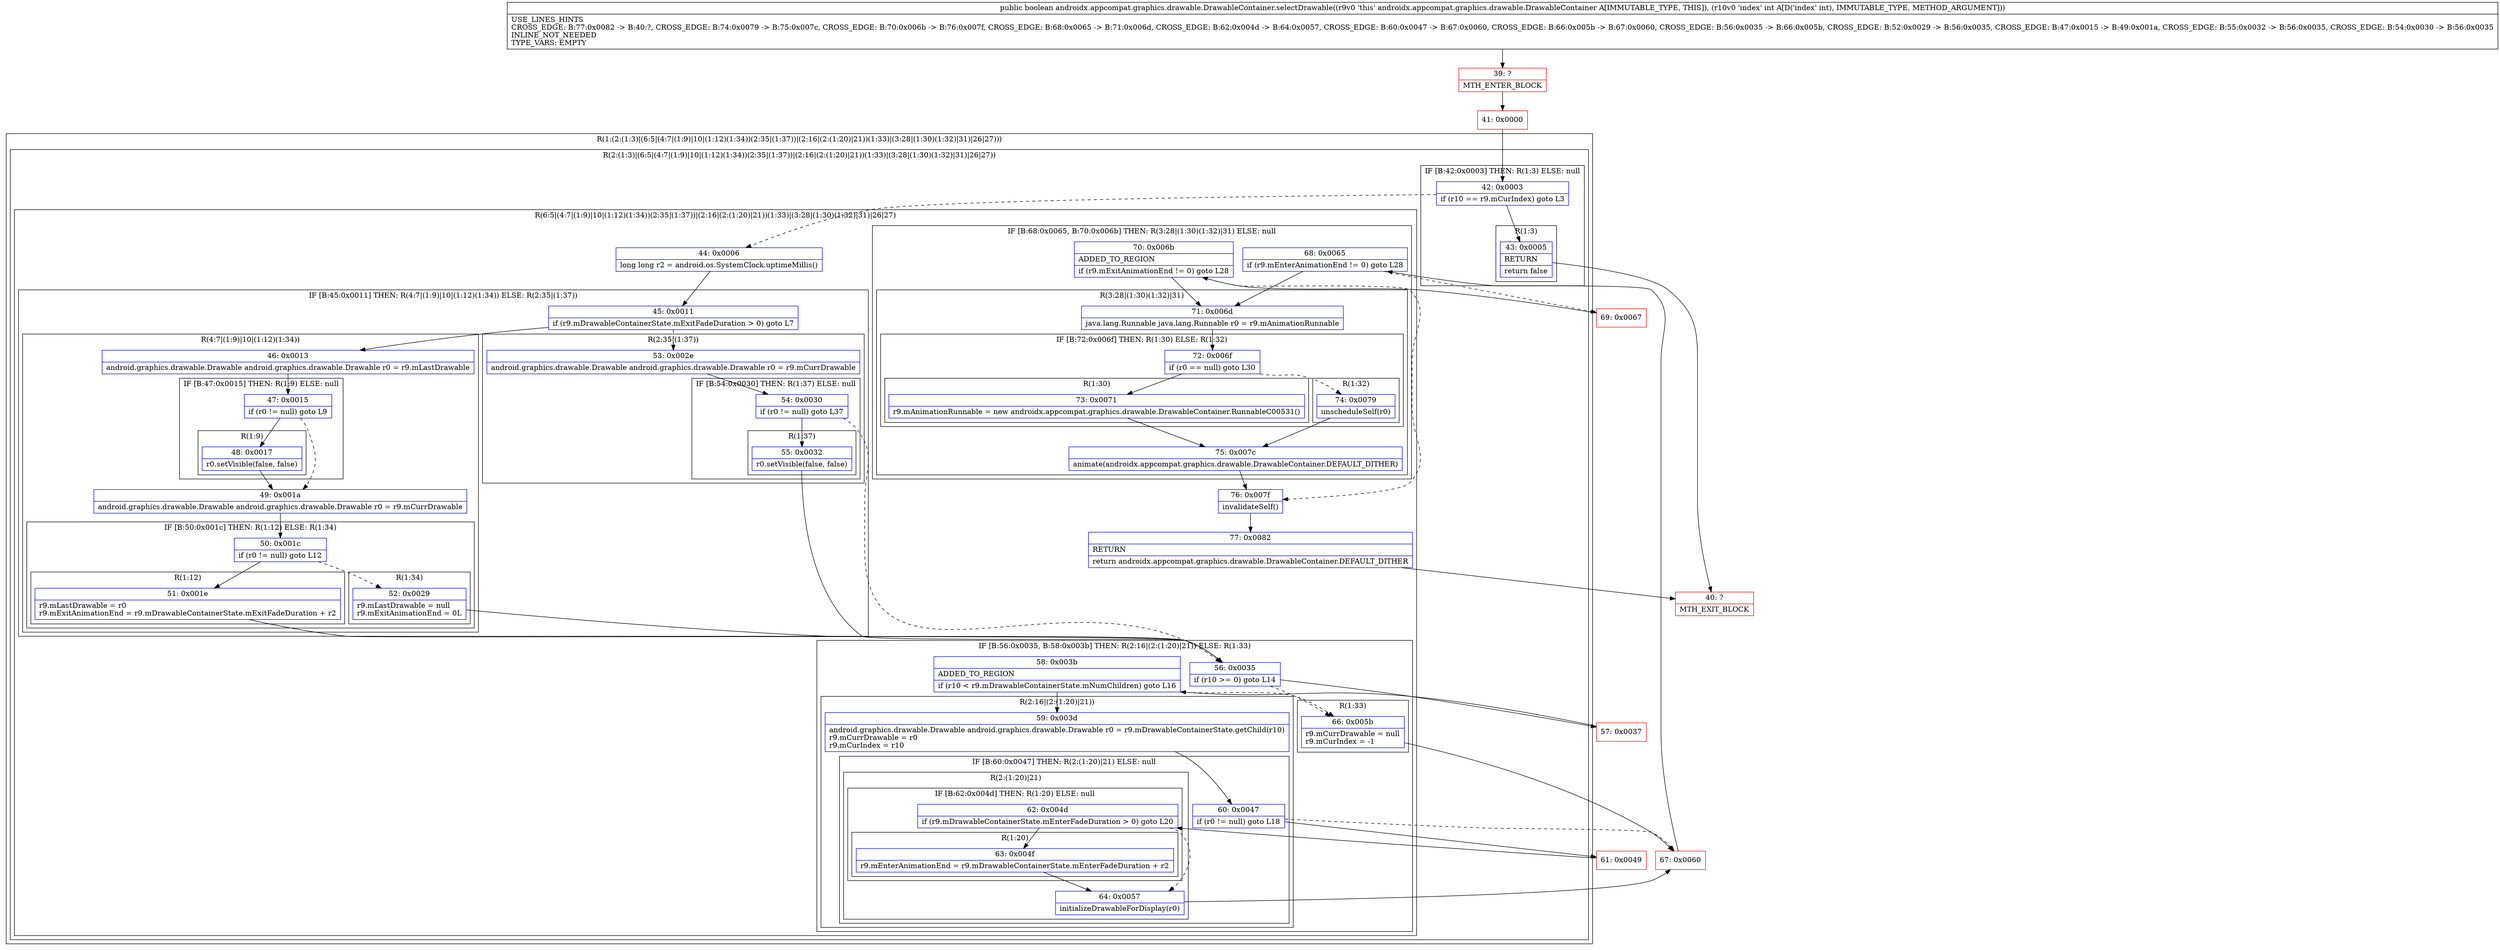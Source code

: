 digraph "CFG forandroidx.appcompat.graphics.drawable.DrawableContainer.selectDrawable(I)Z" {
subgraph cluster_Region_673935137 {
label = "R(1:(2:(1:3)|(6:5|(4:7|(1:9)|10|(1:12)(1:34))(2:35|(1:37))|(2:16|(2:(1:20)|21))(1:33)|(3:28|(1:30)(1:32)|31)|26|27)))";
node [shape=record,color=blue];
subgraph cluster_Region_205889904 {
label = "R(2:(1:3)|(6:5|(4:7|(1:9)|10|(1:12)(1:34))(2:35|(1:37))|(2:16|(2:(1:20)|21))(1:33)|(3:28|(1:30)(1:32)|31)|26|27))";
node [shape=record,color=blue];
subgraph cluster_IfRegion_1202118533 {
label = "IF [B:42:0x0003] THEN: R(1:3) ELSE: null";
node [shape=record,color=blue];
Node_42 [shape=record,label="{42\:\ 0x0003|if (r10 == r9.mCurIndex) goto L3\l}"];
subgraph cluster_Region_1393069004 {
label = "R(1:3)";
node [shape=record,color=blue];
Node_43 [shape=record,label="{43\:\ 0x0005|RETURN\l|return false\l}"];
}
}
subgraph cluster_Region_1700443380 {
label = "R(6:5|(4:7|(1:9)|10|(1:12)(1:34))(2:35|(1:37))|(2:16|(2:(1:20)|21))(1:33)|(3:28|(1:30)(1:32)|31)|26|27)";
node [shape=record,color=blue];
Node_44 [shape=record,label="{44\:\ 0x0006|long long r2 = android.os.SystemClock.uptimeMillis()\l}"];
subgraph cluster_IfRegion_547988715 {
label = "IF [B:45:0x0011] THEN: R(4:7|(1:9)|10|(1:12)(1:34)) ELSE: R(2:35|(1:37))";
node [shape=record,color=blue];
Node_45 [shape=record,label="{45\:\ 0x0011|if (r9.mDrawableContainerState.mExitFadeDuration \> 0) goto L7\l}"];
subgraph cluster_Region_1706876770 {
label = "R(4:7|(1:9)|10|(1:12)(1:34))";
node [shape=record,color=blue];
Node_46 [shape=record,label="{46\:\ 0x0013|android.graphics.drawable.Drawable android.graphics.drawable.Drawable r0 = r9.mLastDrawable\l}"];
subgraph cluster_IfRegion_1441317806 {
label = "IF [B:47:0x0015] THEN: R(1:9) ELSE: null";
node [shape=record,color=blue];
Node_47 [shape=record,label="{47\:\ 0x0015|if (r0 != null) goto L9\l}"];
subgraph cluster_Region_1425590782 {
label = "R(1:9)";
node [shape=record,color=blue];
Node_48 [shape=record,label="{48\:\ 0x0017|r0.setVisible(false, false)\l}"];
}
}
Node_49 [shape=record,label="{49\:\ 0x001a|android.graphics.drawable.Drawable android.graphics.drawable.Drawable r0 = r9.mCurrDrawable\l}"];
subgraph cluster_IfRegion_1267050789 {
label = "IF [B:50:0x001c] THEN: R(1:12) ELSE: R(1:34)";
node [shape=record,color=blue];
Node_50 [shape=record,label="{50\:\ 0x001c|if (r0 != null) goto L12\l}"];
subgraph cluster_Region_566462459 {
label = "R(1:12)";
node [shape=record,color=blue];
Node_51 [shape=record,label="{51\:\ 0x001e|r9.mLastDrawable = r0\lr9.mExitAnimationEnd = r9.mDrawableContainerState.mExitFadeDuration + r2\l}"];
}
subgraph cluster_Region_29806511 {
label = "R(1:34)";
node [shape=record,color=blue];
Node_52 [shape=record,label="{52\:\ 0x0029|r9.mLastDrawable = null\lr9.mExitAnimationEnd = 0L\l}"];
}
}
}
subgraph cluster_Region_292344330 {
label = "R(2:35|(1:37))";
node [shape=record,color=blue];
Node_53 [shape=record,label="{53\:\ 0x002e|android.graphics.drawable.Drawable android.graphics.drawable.Drawable r0 = r9.mCurrDrawable\l}"];
subgraph cluster_IfRegion_564210119 {
label = "IF [B:54:0x0030] THEN: R(1:37) ELSE: null";
node [shape=record,color=blue];
Node_54 [shape=record,label="{54\:\ 0x0030|if (r0 != null) goto L37\l}"];
subgraph cluster_Region_476094039 {
label = "R(1:37)";
node [shape=record,color=blue];
Node_55 [shape=record,label="{55\:\ 0x0032|r0.setVisible(false, false)\l}"];
}
}
}
}
subgraph cluster_IfRegion_1886216933 {
label = "IF [B:56:0x0035, B:58:0x003b] THEN: R(2:16|(2:(1:20)|21)) ELSE: R(1:33)";
node [shape=record,color=blue];
Node_56 [shape=record,label="{56\:\ 0x0035|if (r10 \>= 0) goto L14\l}"];
Node_58 [shape=record,label="{58\:\ 0x003b|ADDED_TO_REGION\l|if (r10 \< r9.mDrawableContainerState.mNumChildren) goto L16\l}"];
subgraph cluster_Region_880839823 {
label = "R(2:16|(2:(1:20)|21))";
node [shape=record,color=blue];
Node_59 [shape=record,label="{59\:\ 0x003d|android.graphics.drawable.Drawable android.graphics.drawable.Drawable r0 = r9.mDrawableContainerState.getChild(r10)\lr9.mCurrDrawable = r0\lr9.mCurIndex = r10\l}"];
subgraph cluster_IfRegion_1914593772 {
label = "IF [B:60:0x0047] THEN: R(2:(1:20)|21) ELSE: null";
node [shape=record,color=blue];
Node_60 [shape=record,label="{60\:\ 0x0047|if (r0 != null) goto L18\l}"];
subgraph cluster_Region_413202524 {
label = "R(2:(1:20)|21)";
node [shape=record,color=blue];
subgraph cluster_IfRegion_1739375055 {
label = "IF [B:62:0x004d] THEN: R(1:20) ELSE: null";
node [shape=record,color=blue];
Node_62 [shape=record,label="{62\:\ 0x004d|if (r9.mDrawableContainerState.mEnterFadeDuration \> 0) goto L20\l}"];
subgraph cluster_Region_2138179436 {
label = "R(1:20)";
node [shape=record,color=blue];
Node_63 [shape=record,label="{63\:\ 0x004f|r9.mEnterAnimationEnd = r9.mDrawableContainerState.mEnterFadeDuration + r2\l}"];
}
}
Node_64 [shape=record,label="{64\:\ 0x0057|initializeDrawableForDisplay(r0)\l}"];
}
}
}
subgraph cluster_Region_172998445 {
label = "R(1:33)";
node [shape=record,color=blue];
Node_66 [shape=record,label="{66\:\ 0x005b|r9.mCurrDrawable = null\lr9.mCurIndex = \-1\l}"];
}
}
subgraph cluster_IfRegion_1036235388 {
label = "IF [B:68:0x0065, B:70:0x006b] THEN: R(3:28|(1:30)(1:32)|31) ELSE: null";
node [shape=record,color=blue];
Node_68 [shape=record,label="{68\:\ 0x0065|if (r9.mEnterAnimationEnd != 0) goto L28\l}"];
Node_70 [shape=record,label="{70\:\ 0x006b|ADDED_TO_REGION\l|if (r9.mExitAnimationEnd != 0) goto L28\l}"];
subgraph cluster_Region_1942397904 {
label = "R(3:28|(1:30)(1:32)|31)";
node [shape=record,color=blue];
Node_71 [shape=record,label="{71\:\ 0x006d|java.lang.Runnable java.lang.Runnable r0 = r9.mAnimationRunnable\l}"];
subgraph cluster_IfRegion_80597792 {
label = "IF [B:72:0x006f] THEN: R(1:30) ELSE: R(1:32)";
node [shape=record,color=blue];
Node_72 [shape=record,label="{72\:\ 0x006f|if (r0 == null) goto L30\l}"];
subgraph cluster_Region_639796587 {
label = "R(1:30)";
node [shape=record,color=blue];
Node_73 [shape=record,label="{73\:\ 0x0071|r9.mAnimationRunnable = new androidx.appcompat.graphics.drawable.DrawableContainer.RunnableC00531()\l}"];
}
subgraph cluster_Region_747257199 {
label = "R(1:32)";
node [shape=record,color=blue];
Node_74 [shape=record,label="{74\:\ 0x0079|unscheduleSelf(r0)\l}"];
}
}
Node_75 [shape=record,label="{75\:\ 0x007c|animate(androidx.appcompat.graphics.drawable.DrawableContainer.DEFAULT_DITHER)\l}"];
}
}
Node_76 [shape=record,label="{76\:\ 0x007f|invalidateSelf()\l}"];
Node_77 [shape=record,label="{77\:\ 0x0082|RETURN\l|return androidx.appcompat.graphics.drawable.DrawableContainer.DEFAULT_DITHER\l}"];
}
}
}
Node_39 [shape=record,color=red,label="{39\:\ ?|MTH_ENTER_BLOCK\l}"];
Node_41 [shape=record,color=red,label="{41\:\ 0x0000}"];
Node_40 [shape=record,color=red,label="{40\:\ ?|MTH_EXIT_BLOCK\l}"];
Node_57 [shape=record,color=red,label="{57\:\ 0x0037}"];
Node_61 [shape=record,color=red,label="{61\:\ 0x0049}"];
Node_67 [shape=record,color=red,label="{67\:\ 0x0060}"];
Node_69 [shape=record,color=red,label="{69\:\ 0x0067}"];
MethodNode[shape=record,label="{public boolean androidx.appcompat.graphics.drawable.DrawableContainer.selectDrawable((r9v0 'this' androidx.appcompat.graphics.drawable.DrawableContainer A[IMMUTABLE_TYPE, THIS]), (r10v0 'index' int A[D('index' int), IMMUTABLE_TYPE, METHOD_ARGUMENT]))  | USE_LINES_HINTS\lCROSS_EDGE: B:77:0x0082 \-\> B:40:?, CROSS_EDGE: B:74:0x0079 \-\> B:75:0x007c, CROSS_EDGE: B:70:0x006b \-\> B:76:0x007f, CROSS_EDGE: B:68:0x0065 \-\> B:71:0x006d, CROSS_EDGE: B:62:0x004d \-\> B:64:0x0057, CROSS_EDGE: B:60:0x0047 \-\> B:67:0x0060, CROSS_EDGE: B:66:0x005b \-\> B:67:0x0060, CROSS_EDGE: B:56:0x0035 \-\> B:66:0x005b, CROSS_EDGE: B:52:0x0029 \-\> B:56:0x0035, CROSS_EDGE: B:47:0x0015 \-\> B:49:0x001a, CROSS_EDGE: B:55:0x0032 \-\> B:56:0x0035, CROSS_EDGE: B:54:0x0030 \-\> B:56:0x0035\lINLINE_NOT_NEEDED\lTYPE_VARS: EMPTY\l}"];
MethodNode -> Node_39;Node_42 -> Node_43;
Node_42 -> Node_44[style=dashed];
Node_43 -> Node_40;
Node_44 -> Node_45;
Node_45 -> Node_46;
Node_45 -> Node_53[style=dashed];
Node_46 -> Node_47;
Node_47 -> Node_48;
Node_47 -> Node_49[style=dashed];
Node_48 -> Node_49;
Node_49 -> Node_50;
Node_50 -> Node_51;
Node_50 -> Node_52[style=dashed];
Node_51 -> Node_56;
Node_52 -> Node_56;
Node_53 -> Node_54;
Node_54 -> Node_55;
Node_54 -> Node_56[style=dashed];
Node_55 -> Node_56;
Node_56 -> Node_57;
Node_56 -> Node_66[style=dashed];
Node_58 -> Node_59;
Node_58 -> Node_66[style=dashed];
Node_59 -> Node_60;
Node_60 -> Node_61;
Node_60 -> Node_67[style=dashed];
Node_62 -> Node_63;
Node_62 -> Node_64[style=dashed];
Node_63 -> Node_64;
Node_64 -> Node_67;
Node_66 -> Node_67;
Node_68 -> Node_69[style=dashed];
Node_68 -> Node_71;
Node_70 -> Node_71;
Node_70 -> Node_76[style=dashed];
Node_71 -> Node_72;
Node_72 -> Node_73;
Node_72 -> Node_74[style=dashed];
Node_73 -> Node_75;
Node_74 -> Node_75;
Node_75 -> Node_76;
Node_76 -> Node_77;
Node_77 -> Node_40;
Node_39 -> Node_41;
Node_41 -> Node_42;
Node_57 -> Node_58;
Node_61 -> Node_62;
Node_67 -> Node_68;
Node_69 -> Node_70;
}

